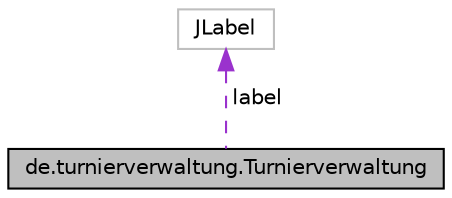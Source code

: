 digraph "de.turnierverwaltung.Turnierverwaltung"
{
  edge [fontname="Helvetica",fontsize="10",labelfontname="Helvetica",labelfontsize="10"];
  node [fontname="Helvetica",fontsize="10",shape=record];
  Node1 [label="de.turnierverwaltung.Turnierverwaltung",height=0.2,width=0.4,color="black", fillcolor="grey75", style="filled", fontcolor="black"];
  Node2 -> Node1 [dir="back",color="darkorchid3",fontsize="10",style="dashed",label=" label" ];
  Node2 [label="JLabel",height=0.2,width=0.4,color="grey75", fillcolor="white", style="filled"];
}
